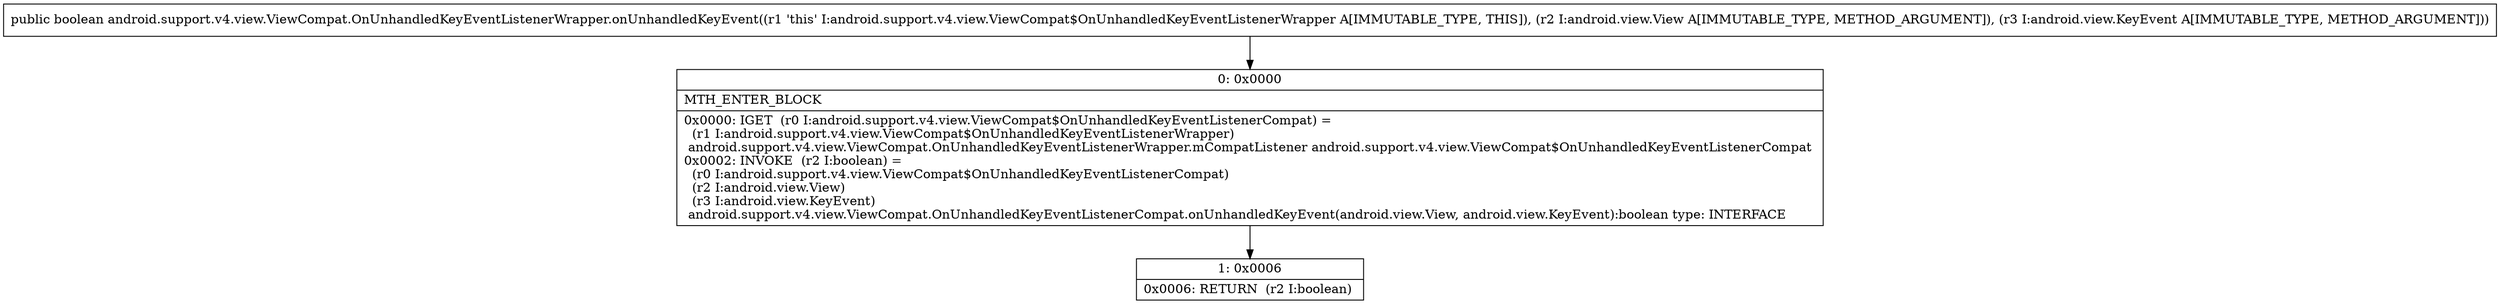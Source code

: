digraph "CFG forandroid.support.v4.view.ViewCompat.OnUnhandledKeyEventListenerWrapper.onUnhandledKeyEvent(Landroid\/view\/View;Landroid\/view\/KeyEvent;)Z" {
Node_0 [shape=record,label="{0\:\ 0x0000|MTH_ENTER_BLOCK\l|0x0000: IGET  (r0 I:android.support.v4.view.ViewCompat$OnUnhandledKeyEventListenerCompat) = \l  (r1 I:android.support.v4.view.ViewCompat$OnUnhandledKeyEventListenerWrapper)\l android.support.v4.view.ViewCompat.OnUnhandledKeyEventListenerWrapper.mCompatListener android.support.v4.view.ViewCompat$OnUnhandledKeyEventListenerCompat \l0x0002: INVOKE  (r2 I:boolean) = \l  (r0 I:android.support.v4.view.ViewCompat$OnUnhandledKeyEventListenerCompat)\l  (r2 I:android.view.View)\l  (r3 I:android.view.KeyEvent)\l android.support.v4.view.ViewCompat.OnUnhandledKeyEventListenerCompat.onUnhandledKeyEvent(android.view.View, android.view.KeyEvent):boolean type: INTERFACE \l}"];
Node_1 [shape=record,label="{1\:\ 0x0006|0x0006: RETURN  (r2 I:boolean) \l}"];
MethodNode[shape=record,label="{public boolean android.support.v4.view.ViewCompat.OnUnhandledKeyEventListenerWrapper.onUnhandledKeyEvent((r1 'this' I:android.support.v4.view.ViewCompat$OnUnhandledKeyEventListenerWrapper A[IMMUTABLE_TYPE, THIS]), (r2 I:android.view.View A[IMMUTABLE_TYPE, METHOD_ARGUMENT]), (r3 I:android.view.KeyEvent A[IMMUTABLE_TYPE, METHOD_ARGUMENT])) }"];
MethodNode -> Node_0;
Node_0 -> Node_1;
}

